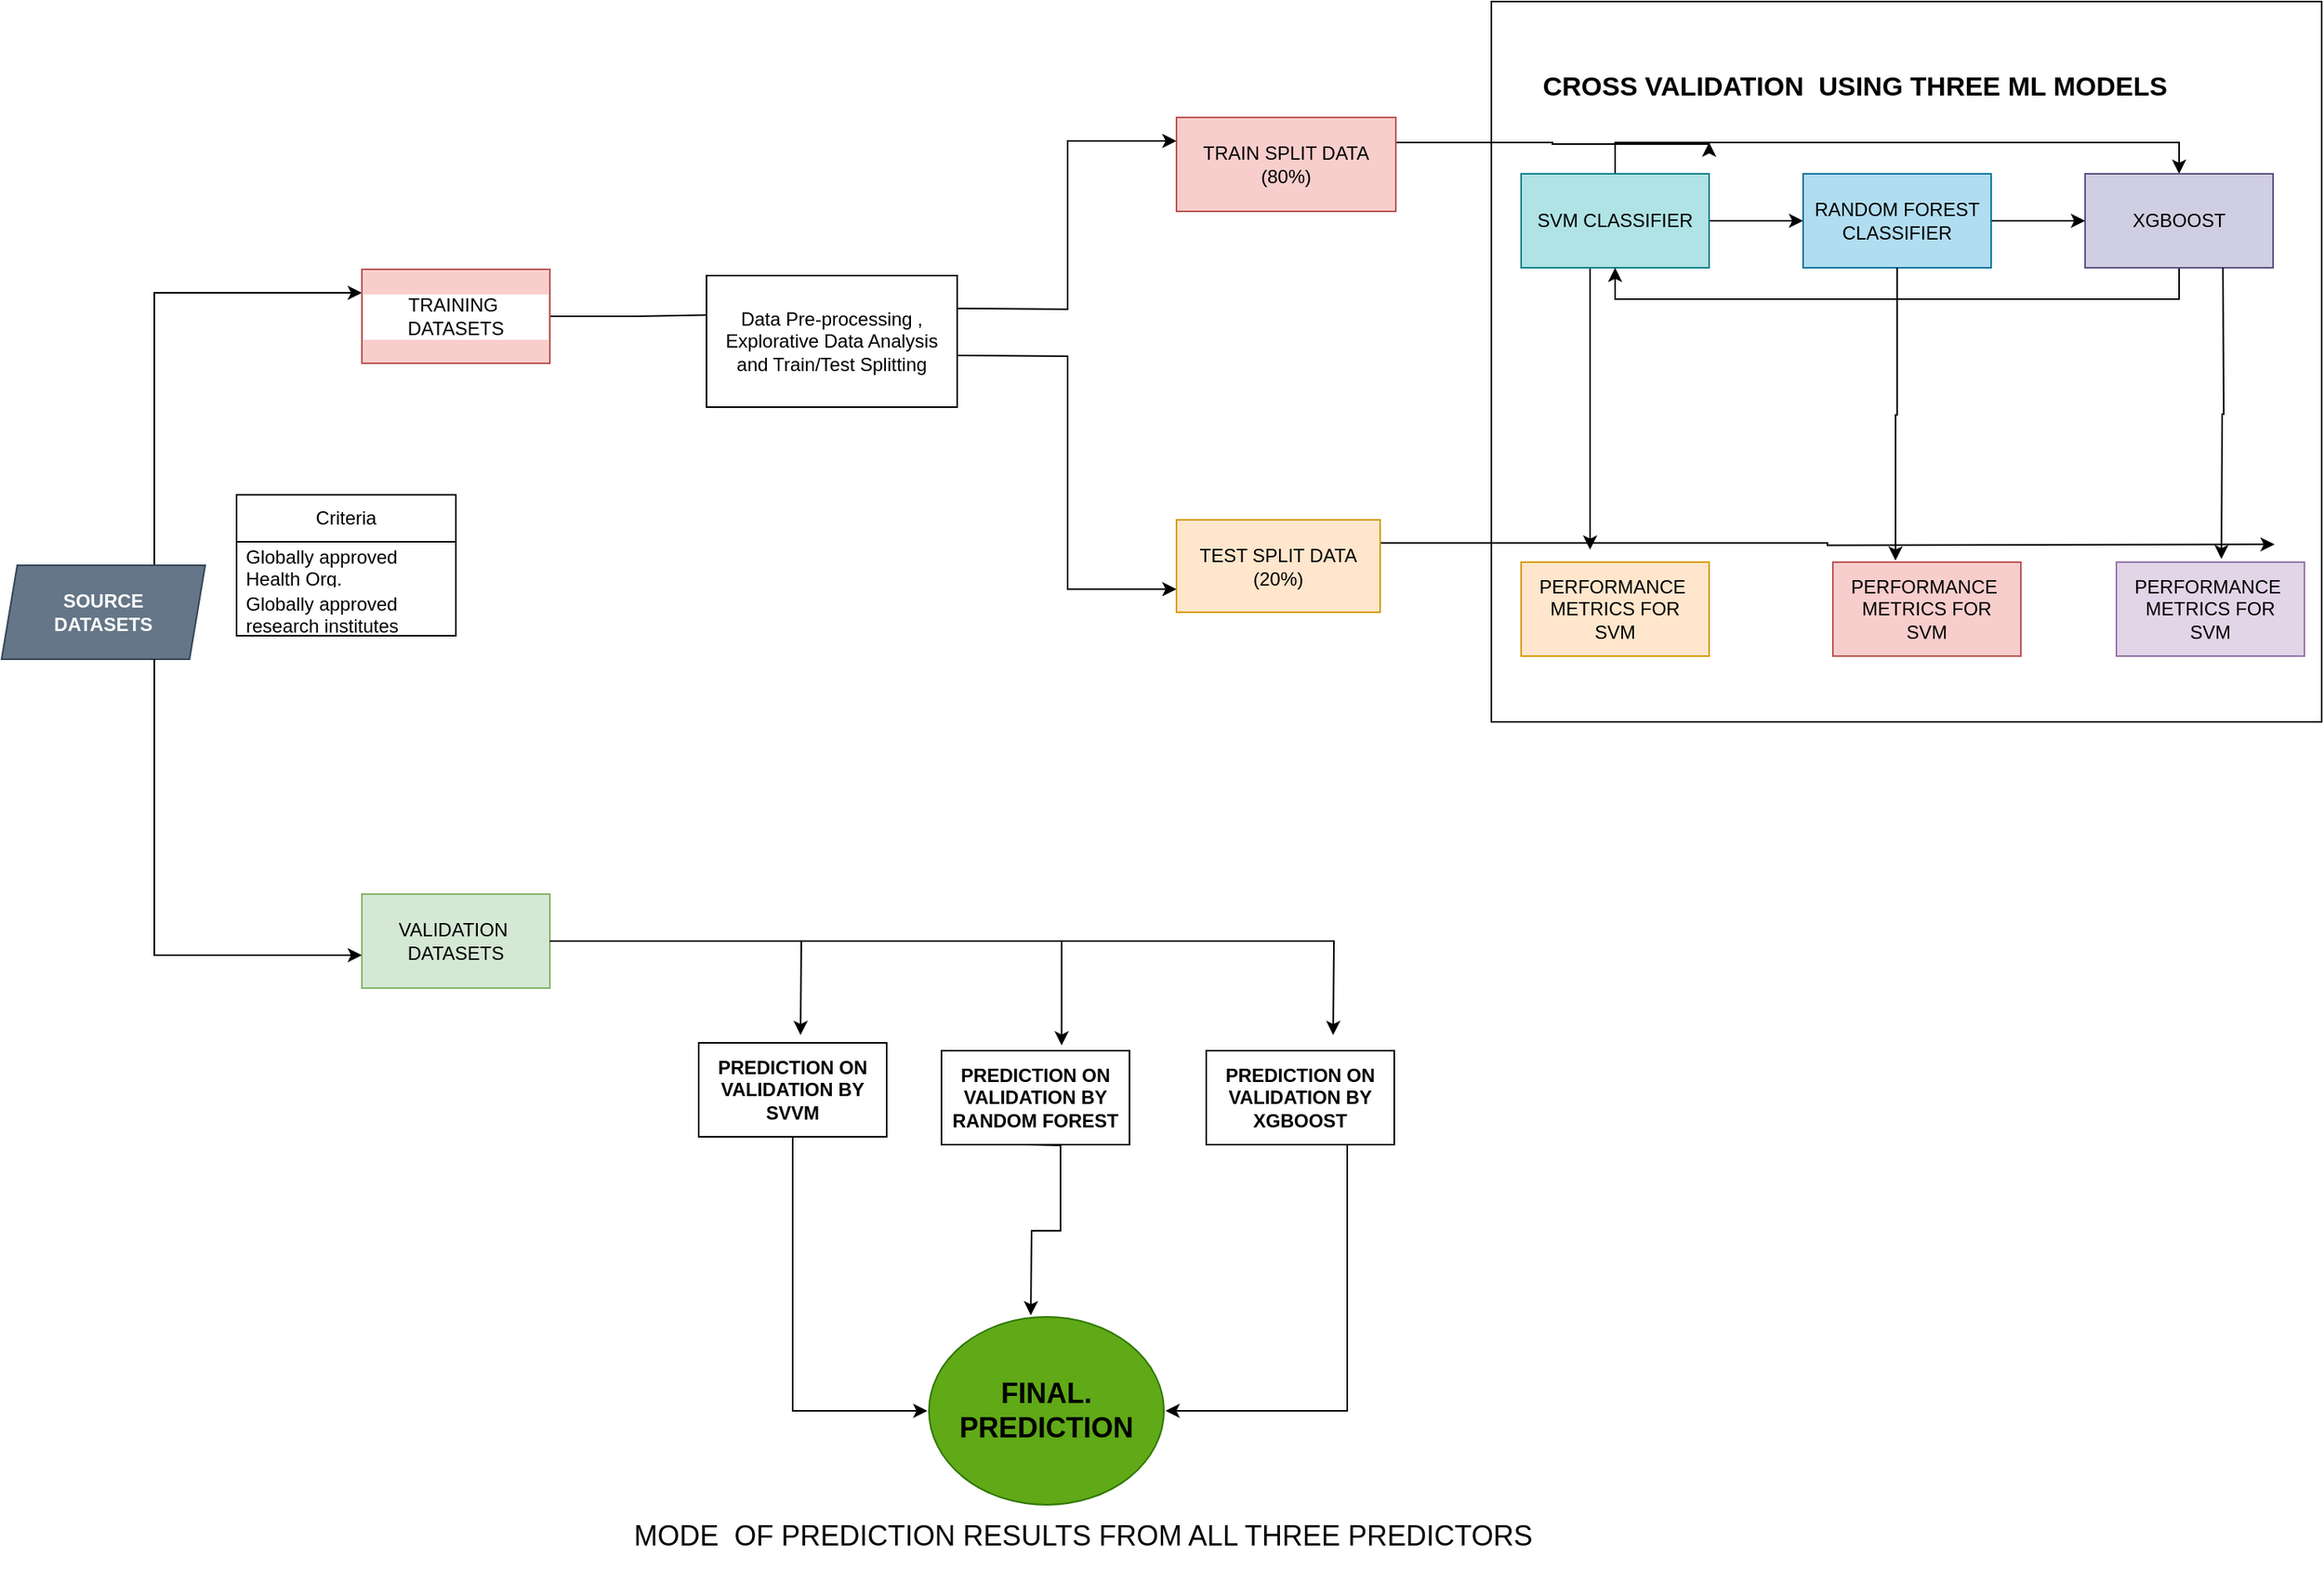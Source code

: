 <mxfile version="23.1.1" type="device">
  <diagram name="Page-1" id="-G2AcY_D8CHRMkq709SL">
    <mxGraphModel dx="2585" dy="1102" grid="1" gridSize="10" guides="1" tooltips="1" connect="1" arrows="1" fold="1" page="1" pageScale="1" pageWidth="850" pageHeight="1100" math="0" shadow="0">
      <root>
        <mxCell id="0" />
        <mxCell id="1" parent="0" />
        <mxCell id="x9YtkE27LK3RpXuO5hLj-71" value="" style="whiteSpace=wrap;html=1;" vertex="1" parent="1">
          <mxGeometry x="151" y="70" width="530" height="460" as="geometry" />
        </mxCell>
        <mxCell id="x9YtkE27LK3RpXuO5hLj-10" style="edgeStyle=orthogonalEdgeStyle;rounded=0;orthogonalLoop=1;jettySize=auto;html=1;exitX=0.75;exitY=0;exitDx=0;exitDy=0;entryX=0;entryY=0.25;entryDx=0;entryDy=0;" edge="1" parent="1" source="x9YtkE27LK3RpXuO5hLj-1" target="x9YtkE27LK3RpXuO5hLj-4">
          <mxGeometry relative="1" as="geometry" />
        </mxCell>
        <mxCell id="x9YtkE27LK3RpXuO5hLj-1" value="SOURCE&lt;br&gt;DATASETS" style="shape=parallelogram;perimeter=parallelogramPerimeter;whiteSpace=wrap;html=1;fixedSize=1;size=10;fillColor=#647687;fontColor=#ffffff;strokeColor=#314354;fontStyle=1" vertex="1" parent="1">
          <mxGeometry x="-800" y="430" width="130" height="60" as="geometry" />
        </mxCell>
        <mxCell id="x9YtkE27LK3RpXuO5hLj-61" style="edgeStyle=orthogonalEdgeStyle;rounded=0;orthogonalLoop=1;jettySize=auto;html=1;exitX=1;exitY=0.5;exitDx=0;exitDy=0;" edge="1" parent="1" source="x9YtkE27LK3RpXuO5hLj-2">
          <mxGeometry relative="1" as="geometry">
            <mxPoint x="50" y="730" as="targetPoint" />
          </mxGeometry>
        </mxCell>
        <mxCell id="x9YtkE27LK3RpXuO5hLj-62" style="edgeStyle=orthogonalEdgeStyle;rounded=0;orthogonalLoop=1;jettySize=auto;html=1;exitX=1;exitY=0.5;exitDx=0;exitDy=0;" edge="1" parent="1" source="x9YtkE27LK3RpXuO5hLj-2">
          <mxGeometry relative="1" as="geometry">
            <mxPoint x="-290" y="730" as="targetPoint" />
          </mxGeometry>
        </mxCell>
        <mxCell id="x9YtkE27LK3RpXuO5hLj-2" value="VALIDATION&amp;nbsp;&lt;br&gt;DATASETS" style="rounded=0;whiteSpace=wrap;html=1;fillColor=#d5e8d4;strokeColor=#82b366;" vertex="1" parent="1">
          <mxGeometry x="-570" y="640" width="120" height="60" as="geometry" />
        </mxCell>
        <mxCell id="x9YtkE27LK3RpXuO5hLj-17" style="edgeStyle=orthogonalEdgeStyle;rounded=0;orthogonalLoop=1;jettySize=auto;html=1;exitX=1;exitY=0.5;exitDx=0;exitDy=0;entryX=0;entryY=0.5;entryDx=0;entryDy=0;" edge="1" parent="1" source="x9YtkE27LK3RpXuO5hLj-4">
          <mxGeometry relative="1" as="geometry">
            <mxPoint x="-340" y="270" as="targetPoint" />
          </mxGeometry>
        </mxCell>
        <mxCell id="x9YtkE27LK3RpXuO5hLj-4" value="TRAINING&amp;nbsp; DATASETS" style="rounded=0;whiteSpace=wrap;html=1;labelBackgroundColor=default;fillColor=#f8cecc;strokeColor=#b85450;" vertex="1" parent="1">
          <mxGeometry x="-570" y="241" width="120" height="60" as="geometry" />
        </mxCell>
        <mxCell id="x9YtkE27LK3RpXuO5hLj-6" value="Criteria" style="swimlane;fontStyle=0;childLayout=stackLayout;horizontal=1;startSize=30;horizontalStack=0;resizeParent=1;resizeParentMax=0;resizeLast=0;collapsible=1;marginBottom=0;whiteSpace=wrap;html=1;" vertex="1" parent="1">
          <mxGeometry x="-650" y="385" width="140" height="90" as="geometry" />
        </mxCell>
        <mxCell id="x9YtkE27LK3RpXuO5hLj-7" value="Globally approved Health Org." style="text;strokeColor=none;fillColor=none;align=left;verticalAlign=middle;spacingLeft=4;spacingRight=4;overflow=hidden;points=[[0,0.5],[1,0.5]];portConstraint=eastwest;rotatable=0;whiteSpace=wrap;html=1;" vertex="1" parent="x9YtkE27LK3RpXuO5hLj-6">
          <mxGeometry y="30" width="140" height="30" as="geometry" />
        </mxCell>
        <mxCell id="x9YtkE27LK3RpXuO5hLj-8" value="Globally approved research institutes" style="text;strokeColor=none;fillColor=none;align=left;verticalAlign=middle;spacingLeft=4;spacingRight=4;overflow=hidden;points=[[0,0.5],[1,0.5]];portConstraint=eastwest;rotatable=0;whiteSpace=wrap;html=1;" vertex="1" parent="x9YtkE27LK3RpXuO5hLj-6">
          <mxGeometry y="60" width="140" height="30" as="geometry" />
        </mxCell>
        <mxCell id="x9YtkE27LK3RpXuO5hLj-15" style="edgeStyle=orthogonalEdgeStyle;rounded=0;orthogonalLoop=1;jettySize=auto;html=1;exitX=0.75;exitY=1;exitDx=0;exitDy=0;entryX=0;entryY=0.65;entryDx=0;entryDy=0;entryPerimeter=0;" edge="1" parent="1" source="x9YtkE27LK3RpXuO5hLj-1" target="x9YtkE27LK3RpXuO5hLj-2">
          <mxGeometry relative="1" as="geometry" />
        </mxCell>
        <mxCell id="x9YtkE27LK3RpXuO5hLj-23" style="edgeStyle=orthogonalEdgeStyle;rounded=0;orthogonalLoop=1;jettySize=auto;html=1;exitX=1;exitY=0.75;exitDx=0;exitDy=0;entryX=0;entryY=0.75;entryDx=0;entryDy=0;" edge="1" parent="1" target="x9YtkE27LK3RpXuO5hLj-18">
          <mxGeometry relative="1" as="geometry">
            <mxPoint x="-190" y="296" as="sourcePoint" />
          </mxGeometry>
        </mxCell>
        <mxCell id="x9YtkE27LK3RpXuO5hLj-24" style="edgeStyle=orthogonalEdgeStyle;rounded=0;orthogonalLoop=1;jettySize=auto;html=1;exitX=1;exitY=0.25;exitDx=0;exitDy=0;entryX=0;entryY=0.25;entryDx=0;entryDy=0;" edge="1" parent="1" target="x9YtkE27LK3RpXuO5hLj-19">
          <mxGeometry relative="1" as="geometry">
            <mxPoint x="-190" y="266" as="sourcePoint" />
            <mxPoint x="-70" y="181" as="targetPoint" />
          </mxGeometry>
        </mxCell>
        <mxCell id="x9YtkE27LK3RpXuO5hLj-16" value="Data Pre-processing , Explorative Data Analysis and Train/Test Splitting" style="whiteSpace=wrap;html=1;" vertex="1" parent="1">
          <mxGeometry x="-350" y="245" width="160" height="84" as="geometry" />
        </mxCell>
        <mxCell id="x9YtkE27LK3RpXuO5hLj-70" style="edgeStyle=orthogonalEdgeStyle;rounded=0;orthogonalLoop=1;jettySize=auto;html=1;exitX=1;exitY=0.25;exitDx=0;exitDy=0;" edge="1" parent="1" source="x9YtkE27LK3RpXuO5hLj-18">
          <mxGeometry relative="1" as="geometry">
            <mxPoint x="651" y="416.667" as="targetPoint" />
            <mxPoint x="51" y="415.75" as="sourcePoint" />
          </mxGeometry>
        </mxCell>
        <mxCell id="x9YtkE27LK3RpXuO5hLj-18" value="TEST SPLIT DATA&lt;br&gt;(20%)" style="whiteSpace=wrap;html=1;fillColor=#ffe6cc;strokeColor=#d79b00;" vertex="1" parent="1">
          <mxGeometry x="-50" y="401" width="130" height="59" as="geometry" />
        </mxCell>
        <mxCell id="x9YtkE27LK3RpXuO5hLj-57" style="edgeStyle=orthogonalEdgeStyle;rounded=0;orthogonalLoop=1;jettySize=auto;html=1;exitX=1;exitY=0.5;exitDx=0;exitDy=0;" edge="1" parent="1" source="x9YtkE27LK3RpXuO5hLj-19">
          <mxGeometry relative="1" as="geometry">
            <mxPoint x="290" y="160" as="targetPoint" />
            <Array as="points">
              <mxPoint x="90" y="160" />
              <mxPoint x="190" y="160" />
              <mxPoint x="290" y="161" />
            </Array>
          </mxGeometry>
        </mxCell>
        <mxCell id="x9YtkE27LK3RpXuO5hLj-19" value="TRAIN SPLIT DATA&lt;br&gt;(80%)" style="whiteSpace=wrap;html=1;fillColor=#f8cecc;strokeColor=#b85450;" vertex="1" parent="1">
          <mxGeometry x="-50" y="144" width="140" height="60" as="geometry" />
        </mxCell>
        <mxCell id="x9YtkE27LK3RpXuO5hLj-29" value="CROSS VALIDATION&amp;nbsp; USING THREE ML MODELS&amp;nbsp;" style="text;html=1;align=center;verticalAlign=middle;resizable=0;points=[];autosize=1;strokeColor=none;fillColor=default;fontStyle=1;fontSize=17;" vertex="1" parent="1">
          <mxGeometry x="170" y="110" width="430" height="30" as="geometry" />
        </mxCell>
        <mxCell id="x9YtkE27LK3RpXuO5hLj-37" style="edgeStyle=orthogonalEdgeStyle;rounded=0;orthogonalLoop=1;jettySize=auto;html=1;exitX=0.5;exitY=0;exitDx=0;exitDy=0;entryX=0.5;entryY=0;entryDx=0;entryDy=0;" edge="1" parent="1" source="x9YtkE27LK3RpXuO5hLj-30" target="x9YtkE27LK3RpXuO5hLj-31">
          <mxGeometry relative="1" as="geometry" />
        </mxCell>
        <mxCell id="x9YtkE27LK3RpXuO5hLj-38" style="edgeStyle=orthogonalEdgeStyle;rounded=0;orthogonalLoop=1;jettySize=auto;html=1;exitX=1;exitY=0.5;exitDx=0;exitDy=0;entryX=0;entryY=0.5;entryDx=0;entryDy=0;" edge="1" parent="1" source="x9YtkE27LK3RpXuO5hLj-30" target="x9YtkE27LK3RpXuO5hLj-32">
          <mxGeometry relative="1" as="geometry" />
        </mxCell>
        <mxCell id="x9YtkE27LK3RpXuO5hLj-46" style="edgeStyle=orthogonalEdgeStyle;rounded=0;orthogonalLoop=1;jettySize=auto;html=1;exitX=0.25;exitY=1;exitDx=0;exitDy=0;entryX=0.25;entryY=0;entryDx=0;entryDy=0;" edge="1" parent="1">
          <mxGeometry relative="1" as="geometry">
            <mxPoint x="214" y="240" as="sourcePoint" />
            <mxPoint x="214" y="420" as="targetPoint" />
          </mxGeometry>
        </mxCell>
        <mxCell id="x9YtkE27LK3RpXuO5hLj-30" value="SVM CLASSIFIER" style="whiteSpace=wrap;html=1;fillColor=#b0e3e6;strokeColor=#0e8088;" vertex="1" parent="1">
          <mxGeometry x="170" y="180" width="120" height="60" as="geometry" />
        </mxCell>
        <mxCell id="x9YtkE27LK3RpXuO5hLj-36" style="edgeStyle=orthogonalEdgeStyle;rounded=0;orthogonalLoop=1;jettySize=auto;html=1;exitX=0.5;exitY=1;exitDx=0;exitDy=0;entryX=0.5;entryY=1;entryDx=0;entryDy=0;" edge="1" parent="1" source="x9YtkE27LK3RpXuO5hLj-31" target="x9YtkE27LK3RpXuO5hLj-30">
          <mxGeometry relative="1" as="geometry" />
        </mxCell>
        <mxCell id="x9YtkE27LK3RpXuO5hLj-31" value="XGBOOST" style="whiteSpace=wrap;html=1;fillColor=#d0cee2;strokeColor=#56517e;" vertex="1" parent="1">
          <mxGeometry x="530" y="180" width="120" height="60" as="geometry" />
        </mxCell>
        <mxCell id="x9YtkE27LK3RpXuO5hLj-39" value="" style="edgeStyle=orthogonalEdgeStyle;rounded=0;orthogonalLoop=1;jettySize=auto;html=1;" edge="1" parent="1" source="x9YtkE27LK3RpXuO5hLj-32" target="x9YtkE27LK3RpXuO5hLj-31">
          <mxGeometry relative="1" as="geometry" />
        </mxCell>
        <mxCell id="x9YtkE27LK3RpXuO5hLj-32" value="RANDOM FOREST CLASSIFIER" style="whiteSpace=wrap;html=1;fillColor=#b1ddf0;strokeColor=#10739e;" vertex="1" parent="1">
          <mxGeometry x="350" y="180" width="120" height="60" as="geometry" />
        </mxCell>
        <mxCell id="x9YtkE27LK3RpXuO5hLj-44" value="PERFORMANCE&amp;nbsp;&lt;br&gt;METRICS FOR&lt;br&gt;SVM" style="whiteSpace=wrap;html=1;fillColor=#ffe6cc;strokeColor=#d79b00;" vertex="1" parent="1">
          <mxGeometry x="170" y="428" width="120" height="60" as="geometry" />
        </mxCell>
        <mxCell id="x9YtkE27LK3RpXuO5hLj-47" value="PERFORMANCE&amp;nbsp;&lt;br style=&quot;border-color: var(--border-color);&quot;&gt;METRICS FOR&lt;br style=&quot;border-color: var(--border-color);&quot;&gt;SVM" style="whiteSpace=wrap;html=1;fillColor=#f8cecc;strokeColor=#b85450;" vertex="1" parent="1">
          <mxGeometry x="369" y="428" width="120" height="60" as="geometry" />
        </mxCell>
        <mxCell id="x9YtkE27LK3RpXuO5hLj-48" style="edgeStyle=orthogonalEdgeStyle;rounded=0;orthogonalLoop=1;jettySize=auto;html=1;exitX=0.5;exitY=1;exitDx=0;exitDy=0;entryX=0.333;entryY=-0.017;entryDx=0;entryDy=0;entryPerimeter=0;" edge="1" parent="1" source="x9YtkE27LK3RpXuO5hLj-32" target="x9YtkE27LK3RpXuO5hLj-47">
          <mxGeometry relative="1" as="geometry" />
        </mxCell>
        <mxCell id="x9YtkE27LK3RpXuO5hLj-50" value="PERFORMANCE&amp;nbsp;&lt;br style=&quot;border-color: var(--border-color);&quot;&gt;METRICS FOR&lt;br style=&quot;border-color: var(--border-color);&quot;&gt;SVM" style="whiteSpace=wrap;html=1;fillColor=#e1d5e7;strokeColor=#9673a6;" vertex="1" parent="1">
          <mxGeometry x="550" y="428" width="120" height="60" as="geometry" />
        </mxCell>
        <mxCell id="x9YtkE27LK3RpXuO5hLj-51" style="edgeStyle=orthogonalEdgeStyle;rounded=0;orthogonalLoop=1;jettySize=auto;html=1;exitX=0.75;exitY=1;exitDx=0;exitDy=0;entryX=0.575;entryY=0.017;entryDx=0;entryDy=0;entryPerimeter=0;" edge="1" parent="1">
          <mxGeometry relative="1" as="geometry">
            <mxPoint x="618" y="240" as="sourcePoint" />
            <mxPoint x="617.0" y="426.02" as="targetPoint" />
          </mxGeometry>
        </mxCell>
        <mxCell id="x9YtkE27LK3RpXuO5hLj-66" style="edgeStyle=orthogonalEdgeStyle;rounded=0;orthogonalLoop=1;jettySize=auto;html=1;exitX=0.5;exitY=1;exitDx=0;exitDy=0;entryX=0;entryY=0.5;entryDx=0;entryDy=0;" edge="1" parent="1" source="x9YtkE27LK3RpXuO5hLj-58" target="x9YtkE27LK3RpXuO5hLj-65">
          <mxGeometry relative="1" as="geometry" />
        </mxCell>
        <mxCell id="x9YtkE27LK3RpXuO5hLj-58" value="PREDICTION ON VALIDATION BY SVVM" style="whiteSpace=wrap;html=1;fontStyle=1" vertex="1" parent="1">
          <mxGeometry x="-355" y="735" width="120" height="60" as="geometry" />
        </mxCell>
        <mxCell id="x9YtkE27LK3RpXuO5hLj-69" style="edgeStyle=orthogonalEdgeStyle;rounded=0;orthogonalLoop=1;jettySize=auto;html=1;exitX=0.5;exitY=1;exitDx=0;exitDy=0;entryX=0.5;entryY=0;entryDx=0;entryDy=0;" edge="1" parent="1">
          <mxGeometry relative="1" as="geometry">
            <mxPoint x="-145" y="800" as="sourcePoint" />
            <mxPoint x="-143" y="909.0" as="targetPoint" />
          </mxGeometry>
        </mxCell>
        <mxCell id="x9YtkE27LK3RpXuO5hLj-59" value="PREDICTION ON VALIDATION BY RANDOM FOREST" style="whiteSpace=wrap;html=1;fontStyle=1" vertex="1" parent="1">
          <mxGeometry x="-200" y="740" width="120" height="60" as="geometry" />
        </mxCell>
        <mxCell id="x9YtkE27LK3RpXuO5hLj-67" style="edgeStyle=orthogonalEdgeStyle;rounded=0;orthogonalLoop=1;jettySize=auto;html=1;exitX=0.75;exitY=1;exitDx=0;exitDy=0;entryX=1;entryY=0.5;entryDx=0;entryDy=0;" edge="1" parent="1" source="x9YtkE27LK3RpXuO5hLj-60" target="x9YtkE27LK3RpXuO5hLj-65">
          <mxGeometry relative="1" as="geometry" />
        </mxCell>
        <mxCell id="x9YtkE27LK3RpXuO5hLj-60" value="PREDICTION ON VALIDATION BY XGBOOST" style="whiteSpace=wrap;html=1;fontStyle=1" vertex="1" parent="1">
          <mxGeometry x="-31" y="740" width="120" height="60" as="geometry" />
        </mxCell>
        <mxCell id="x9YtkE27LK3RpXuO5hLj-63" style="edgeStyle=orthogonalEdgeStyle;rounded=0;orthogonalLoop=1;jettySize=auto;html=1;exitX=1;exitY=0.5;exitDx=0;exitDy=0;entryX=0.639;entryY=-0.056;entryDx=0;entryDy=0;entryPerimeter=0;" edge="1" parent="1" source="x9YtkE27LK3RpXuO5hLj-2" target="x9YtkE27LK3RpXuO5hLj-59">
          <mxGeometry relative="1" as="geometry" />
        </mxCell>
        <mxCell id="x9YtkE27LK3RpXuO5hLj-65" value="&lt;b style=&quot;font-size: 18px;&quot;&gt;FINAL. &lt;br style=&quot;font-size: 18px;&quot;&gt;PREDICTION&lt;/b&gt;" style="ellipse;whiteSpace=wrap;html=1;perimeterSpacing=1;fontSize=18;labelBackgroundColor=none;fillColor=#60a917;fontColor=default;strokeColor=#2D7600;" vertex="1" parent="1">
          <mxGeometry x="-208" y="910" width="150" height="120" as="geometry" />
        </mxCell>
        <mxCell id="x9YtkE27LK3RpXuO5hLj-72" value="&lt;font style=&quot;font-size: 18px;&quot;&gt;MODE&amp;nbsp; OF PREDICTION RESULTS FROM ALL THREE PREDICTORS&lt;/font&gt;" style="text;html=1;align=center;verticalAlign=middle;resizable=0;points=[];autosize=1;strokeColor=none;fillColor=none;fontSize=18;" vertex="1" parent="1">
          <mxGeometry x="-410" y="1030" width="600" height="40" as="geometry" />
        </mxCell>
      </root>
    </mxGraphModel>
  </diagram>
</mxfile>
